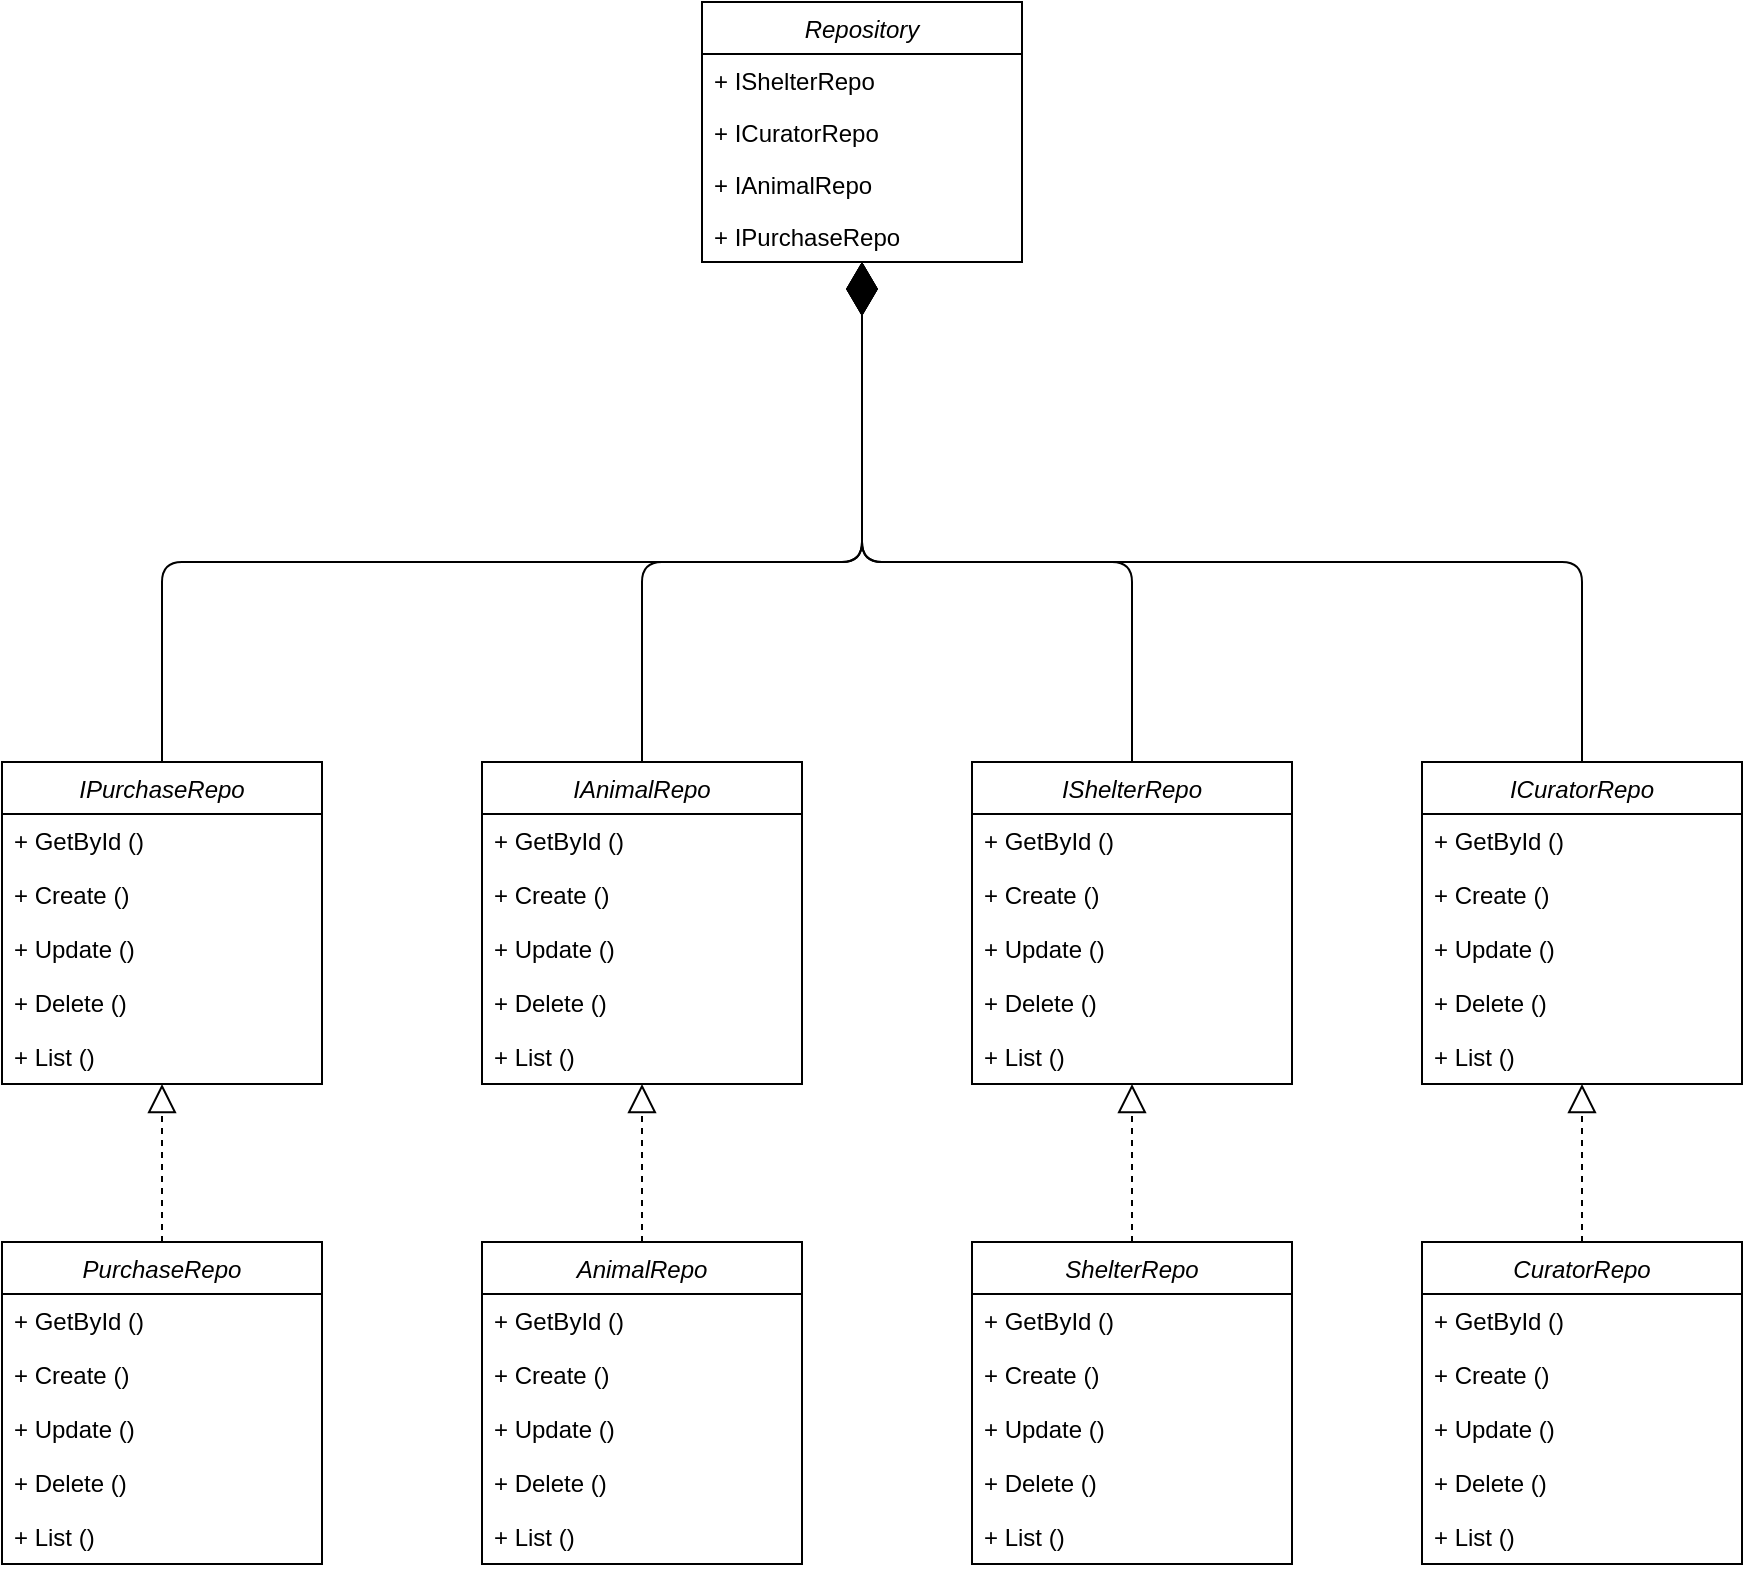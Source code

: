 <mxfile version="21.4.0" type="device">
  <diagram id="e6X06jenNM8Ow558dpSg" name="Page-1">
    <mxGraphModel dx="1900" dy="573" grid="1" gridSize="10" guides="1" tooltips="1" connect="1" arrows="1" fold="1" page="1" pageScale="1" pageWidth="850" pageHeight="1100" math="0" shadow="0">
      <root>
        <mxCell id="0" />
        <mxCell id="1" parent="0" />
        <mxCell id="2" value="Repository" style="swimlane;fontStyle=2;align=center;verticalAlign=top;childLayout=stackLayout;horizontal=1;startSize=26;horizontalStack=0;resizeParent=1;resizeLast=0;collapsible=1;marginBottom=0;rounded=0;shadow=0;strokeWidth=1;" parent="1" vertex="1">
          <mxGeometry x="210" y="270" width="160" height="130" as="geometry">
            <mxRectangle x="220" y="120" width="160" height="26" as="alternateBounds" />
          </mxGeometry>
        </mxCell>
        <mxCell id="5" value="+ IShelterRepo" style="text;align=left;verticalAlign=top;spacingLeft=4;spacingRight=4;overflow=hidden;rotatable=0;points=[[0,0.5],[1,0.5]];portConstraint=eastwest;rounded=0;shadow=0;html=0;" parent="2" vertex="1">
          <mxGeometry y="26" width="160" height="26" as="geometry" />
        </mxCell>
        <mxCell id="6" value="+ ICuratorRepo" style="text;align=left;verticalAlign=top;spacingLeft=4;spacingRight=4;overflow=hidden;rotatable=0;points=[[0,0.5],[1,0.5]];portConstraint=eastwest;rounded=0;shadow=0;html=0;" parent="2" vertex="1">
          <mxGeometry y="52" width="160" height="26" as="geometry" />
        </mxCell>
        <mxCell id="7" value="+ IAnimalRepo" style="text;align=left;verticalAlign=top;spacingLeft=4;spacingRight=4;overflow=hidden;rotatable=0;points=[[0,0.5],[1,0.5]];portConstraint=eastwest;rounded=0;shadow=0;html=0;" parent="2" vertex="1">
          <mxGeometry y="78" width="160" height="26" as="geometry" />
        </mxCell>
        <mxCell id="p2hM-GvdUSUydcueN7cy-118" value="+ IPurchaseRepo" style="text;align=left;verticalAlign=top;spacingLeft=4;spacingRight=4;overflow=hidden;rotatable=0;points=[[0,0.5],[1,0.5]];portConstraint=eastwest;rounded=0;shadow=0;html=0;" vertex="1" parent="2">
          <mxGeometry y="104" width="160" height="26" as="geometry" />
        </mxCell>
        <mxCell id="40" value="IShelterRepo" style="swimlane;fontStyle=2;align=center;verticalAlign=top;childLayout=stackLayout;horizontal=1;startSize=26;horizontalStack=0;resizeParent=1;resizeLast=0;collapsible=1;marginBottom=0;rounded=0;shadow=0;strokeWidth=1;" parent="1" vertex="1">
          <mxGeometry x="345" y="650" width="160" height="161" as="geometry">
            <mxRectangle x="220" y="120" width="160" height="26" as="alternateBounds" />
          </mxGeometry>
        </mxCell>
        <mxCell id="41" value="+ GetById ()" style="text;align=left;verticalAlign=top;spacingLeft=4;spacingRight=4;overflow=hidden;rotatable=0;points=[[0,0.5],[1,0.5]];portConstraint=eastwest;rounded=0;shadow=0;html=0;" parent="40" vertex="1">
          <mxGeometry y="26" width="160" height="27" as="geometry" />
        </mxCell>
        <mxCell id="45" value="+ Create ()" style="text;align=left;verticalAlign=top;spacingLeft=4;spacingRight=4;overflow=hidden;rotatable=0;points=[[0,0.5],[1,0.5]];portConstraint=eastwest;rounded=0;shadow=0;html=0;" parent="40" vertex="1">
          <mxGeometry y="53" width="160" height="27" as="geometry" />
        </mxCell>
        <mxCell id="44" value="+ Update ()" style="text;align=left;verticalAlign=top;spacingLeft=4;spacingRight=4;overflow=hidden;rotatable=0;points=[[0,0.5],[1,0.5]];portConstraint=eastwest;rounded=0;shadow=0;html=0;" parent="40" vertex="1">
          <mxGeometry y="80" width="160" height="27" as="geometry" />
        </mxCell>
        <mxCell id="43" value="+ Delete ()" style="text;align=left;verticalAlign=top;spacingLeft=4;spacingRight=4;overflow=hidden;rotatable=0;points=[[0,0.5],[1,0.5]];portConstraint=eastwest;rounded=0;shadow=0;html=0;" parent="40" vertex="1">
          <mxGeometry y="107" width="160" height="27" as="geometry" />
        </mxCell>
        <mxCell id="46" value="+ List ()" style="text;align=left;verticalAlign=top;spacingLeft=4;spacingRight=4;overflow=hidden;rotatable=0;points=[[0,0.5],[1,0.5]];portConstraint=eastwest;rounded=0;shadow=0;html=0;" parent="40" vertex="1">
          <mxGeometry y="134" width="160" height="27" as="geometry" />
        </mxCell>
        <mxCell id="47" value="ShelterRepo" style="swimlane;fontStyle=2;align=center;verticalAlign=top;childLayout=stackLayout;horizontal=1;startSize=26;horizontalStack=0;resizeParent=1;resizeLast=0;collapsible=1;marginBottom=0;rounded=0;shadow=0;strokeWidth=1;" parent="1" vertex="1">
          <mxGeometry x="345" y="890" width="160" height="161" as="geometry">
            <mxRectangle x="220" y="120" width="160" height="26" as="alternateBounds" />
          </mxGeometry>
        </mxCell>
        <mxCell id="53" value="+ GetById ()" style="text;align=left;verticalAlign=top;spacingLeft=4;spacingRight=4;overflow=hidden;rotatable=0;points=[[0,0.5],[1,0.5]];portConstraint=eastwest;rounded=0;shadow=0;html=0;" parent="47" vertex="1">
          <mxGeometry y="26" width="160" height="27" as="geometry" />
        </mxCell>
        <mxCell id="51" value="+ Create ()" style="text;align=left;verticalAlign=top;spacingLeft=4;spacingRight=4;overflow=hidden;rotatable=0;points=[[0,0.5],[1,0.5]];portConstraint=eastwest;rounded=0;shadow=0;html=0;" parent="47" vertex="1">
          <mxGeometry y="53" width="160" height="27" as="geometry" />
        </mxCell>
        <mxCell id="50" value="+ Update ()" style="text;align=left;verticalAlign=top;spacingLeft=4;spacingRight=4;overflow=hidden;rotatable=0;points=[[0,0.5],[1,0.5]];portConstraint=eastwest;rounded=0;shadow=0;html=0;" parent="47" vertex="1">
          <mxGeometry y="80" width="160" height="27" as="geometry" />
        </mxCell>
        <mxCell id="49" value="+ Delete ()" style="text;align=left;verticalAlign=top;spacingLeft=4;spacingRight=4;overflow=hidden;rotatable=0;points=[[0,0.5],[1,0.5]];portConstraint=eastwest;rounded=0;shadow=0;html=0;" parent="47" vertex="1">
          <mxGeometry y="107" width="160" height="27" as="geometry" />
        </mxCell>
        <mxCell id="52" value="+ List ()" style="text;align=left;verticalAlign=top;spacingLeft=4;spacingRight=4;overflow=hidden;rotatable=0;points=[[0,0.5],[1,0.5]];portConstraint=eastwest;rounded=0;shadow=0;html=0;" parent="47" vertex="1">
          <mxGeometry y="134" width="160" height="27" as="geometry" />
        </mxCell>
        <mxCell id="54" value="" style="endArrow=block;dashed=1;endFill=0;endSize=12;html=1;entryX=0.5;entryY=1;entryDx=0;entryDy=0;exitX=0.5;exitY=0;exitDx=0;exitDy=0;" parent="1" source="47" target="40" edge="1">
          <mxGeometry width="160" relative="1" as="geometry">
            <mxPoint x="525" y="920" as="sourcePoint" />
            <mxPoint x="685" y="920" as="targetPoint" />
          </mxGeometry>
        </mxCell>
        <mxCell id="55" value="" style="endArrow=diamondThin;endFill=1;endSize=24;html=1;exitX=0.5;exitY=0;exitDx=0;exitDy=0;entryX=0.5;entryY=1;entryDx=0;entryDy=0;" parent="1" source="40" target="2" edge="1">
          <mxGeometry width="160" relative="1" as="geometry">
            <mxPoint x="500" y="570" as="sourcePoint" />
            <mxPoint x="371" y="440" as="targetPoint" />
            <Array as="points">
              <mxPoint x="425" y="550" />
              <mxPoint x="290" y="550" />
              <mxPoint x="290" y="470" />
            </Array>
          </mxGeometry>
        </mxCell>
        <mxCell id="56" value="ICuratorRepo" style="swimlane;fontStyle=2;align=center;verticalAlign=top;childLayout=stackLayout;horizontal=1;startSize=26;horizontalStack=0;resizeParent=1;resizeLast=0;collapsible=1;marginBottom=0;rounded=0;shadow=0;strokeWidth=1;" parent="1" vertex="1">
          <mxGeometry x="570" y="650" width="160" height="161" as="geometry">
            <mxRectangle x="220" y="120" width="160" height="26" as="alternateBounds" />
          </mxGeometry>
        </mxCell>
        <mxCell id="57" value="+ GetById ()" style="text;align=left;verticalAlign=top;spacingLeft=4;spacingRight=4;overflow=hidden;rotatable=0;points=[[0,0.5],[1,0.5]];portConstraint=eastwest;rounded=0;shadow=0;html=0;" parent="56" vertex="1">
          <mxGeometry y="26" width="160" height="27" as="geometry" />
        </mxCell>
        <mxCell id="61" value="+ Create ()" style="text;align=left;verticalAlign=top;spacingLeft=4;spacingRight=4;overflow=hidden;rotatable=0;points=[[0,0.5],[1,0.5]];portConstraint=eastwest;rounded=0;shadow=0;html=0;" parent="56" vertex="1">
          <mxGeometry y="53" width="160" height="27" as="geometry" />
        </mxCell>
        <mxCell id="60" value="+ Update ()" style="text;align=left;verticalAlign=top;spacingLeft=4;spacingRight=4;overflow=hidden;rotatable=0;points=[[0,0.5],[1,0.5]];portConstraint=eastwest;rounded=0;shadow=0;html=0;" parent="56" vertex="1">
          <mxGeometry y="80" width="160" height="27" as="geometry" />
        </mxCell>
        <mxCell id="59" value="+ Delete ()" style="text;align=left;verticalAlign=top;spacingLeft=4;spacingRight=4;overflow=hidden;rotatable=0;points=[[0,0.5],[1,0.5]];portConstraint=eastwest;rounded=0;shadow=0;html=0;" parent="56" vertex="1">
          <mxGeometry y="107" width="160" height="27" as="geometry" />
        </mxCell>
        <mxCell id="62" value="+ List ()" style="text;align=left;verticalAlign=top;spacingLeft=4;spacingRight=4;overflow=hidden;rotatable=0;points=[[0,0.5],[1,0.5]];portConstraint=eastwest;rounded=0;shadow=0;html=0;" parent="56" vertex="1">
          <mxGeometry y="134" width="160" height="27" as="geometry" />
        </mxCell>
        <mxCell id="63" value="CuratorRepo" style="swimlane;fontStyle=2;align=center;verticalAlign=top;childLayout=stackLayout;horizontal=1;startSize=26;horizontalStack=0;resizeParent=1;resizeLast=0;collapsible=1;marginBottom=0;rounded=0;shadow=0;strokeWidth=1;" parent="1" vertex="1">
          <mxGeometry x="570" y="890" width="160" height="161" as="geometry">
            <mxRectangle x="220" y="120" width="160" height="26" as="alternateBounds" />
          </mxGeometry>
        </mxCell>
        <mxCell id="64" value="+ GetById ()" style="text;align=left;verticalAlign=top;spacingLeft=4;spacingRight=4;overflow=hidden;rotatable=0;points=[[0,0.5],[1,0.5]];portConstraint=eastwest;rounded=0;shadow=0;html=0;" parent="63" vertex="1">
          <mxGeometry y="26" width="160" height="27" as="geometry" />
        </mxCell>
        <mxCell id="68" value="+ Create ()" style="text;align=left;verticalAlign=top;spacingLeft=4;spacingRight=4;overflow=hidden;rotatable=0;points=[[0,0.5],[1,0.5]];portConstraint=eastwest;rounded=0;shadow=0;html=0;" parent="63" vertex="1">
          <mxGeometry y="53" width="160" height="27" as="geometry" />
        </mxCell>
        <mxCell id="67" value="+ Update ()" style="text;align=left;verticalAlign=top;spacingLeft=4;spacingRight=4;overflow=hidden;rotatable=0;points=[[0,0.5],[1,0.5]];portConstraint=eastwest;rounded=0;shadow=0;html=0;" parent="63" vertex="1">
          <mxGeometry y="80" width="160" height="27" as="geometry" />
        </mxCell>
        <mxCell id="66" value="+ Delete ()" style="text;align=left;verticalAlign=top;spacingLeft=4;spacingRight=4;overflow=hidden;rotatable=0;points=[[0,0.5],[1,0.5]];portConstraint=eastwest;rounded=0;shadow=0;html=0;" parent="63" vertex="1">
          <mxGeometry y="107" width="160" height="27" as="geometry" />
        </mxCell>
        <mxCell id="69" value="+ List ()" style="text;align=left;verticalAlign=top;spacingLeft=4;spacingRight=4;overflow=hidden;rotatable=0;points=[[0,0.5],[1,0.5]];portConstraint=eastwest;rounded=0;shadow=0;html=0;" parent="63" vertex="1">
          <mxGeometry y="134" width="160" height="27" as="geometry" />
        </mxCell>
        <mxCell id="70" value="" style="endArrow=block;dashed=1;endFill=0;endSize=12;html=1;entryX=0.5;entryY=1;entryDx=0;entryDy=0;exitX=0.5;exitY=0;exitDx=0;exitDy=0;" parent="1" source="63" target="56" edge="1">
          <mxGeometry width="160" relative="1" as="geometry">
            <mxPoint x="750" y="920" as="sourcePoint" />
            <mxPoint x="910" y="920" as="targetPoint" />
          </mxGeometry>
        </mxCell>
        <mxCell id="71" value="" style="endArrow=diamondThin;endFill=1;endSize=24;html=1;exitX=0.5;exitY=0;exitDx=0;exitDy=0;entryX=0.5;entryY=1;entryDx=0;entryDy=0;" parent="1" source="56" target="2" edge="1">
          <mxGeometry width="160" relative="1" as="geometry">
            <mxPoint x="620" y="520" as="sourcePoint" />
            <mxPoint x="530" y="480" as="targetPoint" />
            <Array as="points">
              <mxPoint x="650" y="550" />
              <mxPoint x="290" y="550" />
            </Array>
          </mxGeometry>
        </mxCell>
        <mxCell id="72" value="IAnimalRepo" style="swimlane;fontStyle=2;align=center;verticalAlign=top;childLayout=stackLayout;horizontal=1;startSize=26;horizontalStack=0;resizeParent=1;resizeLast=0;collapsible=1;marginBottom=0;rounded=0;shadow=0;strokeWidth=1;" parent="1" vertex="1">
          <mxGeometry x="100" y="650" width="160" height="161" as="geometry">
            <mxRectangle x="220" y="120" width="160" height="26" as="alternateBounds" />
          </mxGeometry>
        </mxCell>
        <mxCell id="78" value="+ GetById ()" style="text;align=left;verticalAlign=top;spacingLeft=4;spacingRight=4;overflow=hidden;rotatable=0;points=[[0,0.5],[1,0.5]];portConstraint=eastwest;rounded=0;shadow=0;html=0;" parent="72" vertex="1">
          <mxGeometry y="26" width="160" height="27" as="geometry" />
        </mxCell>
        <mxCell id="76" value="+ Create ()" style="text;align=left;verticalAlign=top;spacingLeft=4;spacingRight=4;overflow=hidden;rotatable=0;points=[[0,0.5],[1,0.5]];portConstraint=eastwest;rounded=0;shadow=0;html=0;" parent="72" vertex="1">
          <mxGeometry y="53" width="160" height="27" as="geometry" />
        </mxCell>
        <mxCell id="75" value="+ Update ()" style="text;align=left;verticalAlign=top;spacingLeft=4;spacingRight=4;overflow=hidden;rotatable=0;points=[[0,0.5],[1,0.5]];portConstraint=eastwest;rounded=0;shadow=0;html=0;" parent="72" vertex="1">
          <mxGeometry y="80" width="160" height="27" as="geometry" />
        </mxCell>
        <mxCell id="74" value="+ Delete ()" style="text;align=left;verticalAlign=top;spacingLeft=4;spacingRight=4;overflow=hidden;rotatable=0;points=[[0,0.5],[1,0.5]];portConstraint=eastwest;rounded=0;shadow=0;html=0;" parent="72" vertex="1">
          <mxGeometry y="107" width="160" height="27" as="geometry" />
        </mxCell>
        <mxCell id="77" value="+ List ()" style="text;align=left;verticalAlign=top;spacingLeft=4;spacingRight=4;overflow=hidden;rotatable=0;points=[[0,0.5],[1,0.5]];portConstraint=eastwest;rounded=0;shadow=0;html=0;" parent="72" vertex="1">
          <mxGeometry y="134" width="160" height="27" as="geometry" />
        </mxCell>
        <mxCell id="79" value="AnimalRepo" style="swimlane;fontStyle=2;align=center;verticalAlign=top;childLayout=stackLayout;horizontal=1;startSize=26;horizontalStack=0;resizeParent=1;resizeLast=0;collapsible=1;marginBottom=0;rounded=0;shadow=0;strokeWidth=1;" parent="1" vertex="1">
          <mxGeometry x="100" y="890" width="160" height="161" as="geometry">
            <mxRectangle x="220" y="120" width="160" height="26" as="alternateBounds" />
          </mxGeometry>
        </mxCell>
        <mxCell id="85" value="+ GetById ()" style="text;align=left;verticalAlign=top;spacingLeft=4;spacingRight=4;overflow=hidden;rotatable=0;points=[[0,0.5],[1,0.5]];portConstraint=eastwest;rounded=0;shadow=0;html=0;" parent="79" vertex="1">
          <mxGeometry y="26" width="160" height="27" as="geometry" />
        </mxCell>
        <mxCell id="83" value="+ Create ()" style="text;align=left;verticalAlign=top;spacingLeft=4;spacingRight=4;overflow=hidden;rotatable=0;points=[[0,0.5],[1,0.5]];portConstraint=eastwest;rounded=0;shadow=0;html=0;" parent="79" vertex="1">
          <mxGeometry y="53" width="160" height="27" as="geometry" />
        </mxCell>
        <mxCell id="82" value="+ Update ()" style="text;align=left;verticalAlign=top;spacingLeft=4;spacingRight=4;overflow=hidden;rotatable=0;points=[[0,0.5],[1,0.5]];portConstraint=eastwest;rounded=0;shadow=0;html=0;" parent="79" vertex="1">
          <mxGeometry y="80" width="160" height="27" as="geometry" />
        </mxCell>
        <mxCell id="81" value="+ Delete ()" style="text;align=left;verticalAlign=top;spacingLeft=4;spacingRight=4;overflow=hidden;rotatable=0;points=[[0,0.5],[1,0.5]];portConstraint=eastwest;rounded=0;shadow=0;html=0;" parent="79" vertex="1">
          <mxGeometry y="107" width="160" height="27" as="geometry" />
        </mxCell>
        <mxCell id="84" value="+ List ()" style="text;align=left;verticalAlign=top;spacingLeft=4;spacingRight=4;overflow=hidden;rotatable=0;points=[[0,0.5],[1,0.5]];portConstraint=eastwest;rounded=0;shadow=0;html=0;" parent="79" vertex="1">
          <mxGeometry y="134" width="160" height="27" as="geometry" />
        </mxCell>
        <mxCell id="86" value="" style="endArrow=block;dashed=1;endFill=0;endSize=12;html=1;entryX=0.5;entryY=1;entryDx=0;entryDy=0;exitX=0.5;exitY=0;exitDx=0;exitDy=0;" parent="1" source="79" target="72" edge="1">
          <mxGeometry width="160" relative="1" as="geometry">
            <mxPoint x="280" y="910" as="sourcePoint" />
            <mxPoint x="440" y="910" as="targetPoint" />
          </mxGeometry>
        </mxCell>
        <mxCell id="87" value="" style="endArrow=diamondThin;endFill=1;endSize=24;html=1;exitX=0.5;exitY=0;exitDx=0;exitDy=0;entryX=0.5;entryY=1;entryDx=0;entryDy=0;" parent="1" source="72" target="2" edge="1">
          <mxGeometry width="160" relative="1" as="geometry">
            <mxPoint x="740" y="510" as="sourcePoint" />
            <mxPoint x="340" y="480" as="targetPoint" />
            <Array as="points">
              <mxPoint x="180" y="550" />
              <mxPoint x="290" y="550" />
            </Array>
          </mxGeometry>
        </mxCell>
        <mxCell id="p2hM-GvdUSUydcueN7cy-90" value="IPurchaseRepo" style="swimlane;fontStyle=2;align=center;verticalAlign=top;childLayout=stackLayout;horizontal=1;startSize=26;horizontalStack=0;resizeParent=1;resizeLast=0;collapsible=1;marginBottom=0;rounded=0;shadow=0;strokeWidth=1;" vertex="1" parent="1">
          <mxGeometry x="-140" y="650" width="160" height="161" as="geometry">
            <mxRectangle x="220" y="120" width="160" height="26" as="alternateBounds" />
          </mxGeometry>
        </mxCell>
        <mxCell id="p2hM-GvdUSUydcueN7cy-91" value="+ GetById ()" style="text;align=left;verticalAlign=top;spacingLeft=4;spacingRight=4;overflow=hidden;rotatable=0;points=[[0,0.5],[1,0.5]];portConstraint=eastwest;rounded=0;shadow=0;html=0;" vertex="1" parent="p2hM-GvdUSUydcueN7cy-90">
          <mxGeometry y="26" width="160" height="27" as="geometry" />
        </mxCell>
        <mxCell id="p2hM-GvdUSUydcueN7cy-92" value="+ Create ()" style="text;align=left;verticalAlign=top;spacingLeft=4;spacingRight=4;overflow=hidden;rotatable=0;points=[[0,0.5],[1,0.5]];portConstraint=eastwest;rounded=0;shadow=0;html=0;" vertex="1" parent="p2hM-GvdUSUydcueN7cy-90">
          <mxGeometry y="53" width="160" height="27" as="geometry" />
        </mxCell>
        <mxCell id="p2hM-GvdUSUydcueN7cy-93" value="+ Update ()" style="text;align=left;verticalAlign=top;spacingLeft=4;spacingRight=4;overflow=hidden;rotatable=0;points=[[0,0.5],[1,0.5]];portConstraint=eastwest;rounded=0;shadow=0;html=0;" vertex="1" parent="p2hM-GvdUSUydcueN7cy-90">
          <mxGeometry y="80" width="160" height="27" as="geometry" />
        </mxCell>
        <mxCell id="p2hM-GvdUSUydcueN7cy-94" value="+ Delete ()" style="text;align=left;verticalAlign=top;spacingLeft=4;spacingRight=4;overflow=hidden;rotatable=0;points=[[0,0.5],[1,0.5]];portConstraint=eastwest;rounded=0;shadow=0;html=0;" vertex="1" parent="p2hM-GvdUSUydcueN7cy-90">
          <mxGeometry y="107" width="160" height="27" as="geometry" />
        </mxCell>
        <mxCell id="p2hM-GvdUSUydcueN7cy-95" value="+ List ()" style="text;align=left;verticalAlign=top;spacingLeft=4;spacingRight=4;overflow=hidden;rotatable=0;points=[[0,0.5],[1,0.5]];portConstraint=eastwest;rounded=0;shadow=0;html=0;" vertex="1" parent="p2hM-GvdUSUydcueN7cy-90">
          <mxGeometry y="134" width="160" height="27" as="geometry" />
        </mxCell>
        <mxCell id="p2hM-GvdUSUydcueN7cy-96" value="PurchaseRepo" style="swimlane;fontStyle=2;align=center;verticalAlign=top;childLayout=stackLayout;horizontal=1;startSize=26;horizontalStack=0;resizeParent=1;resizeLast=0;collapsible=1;marginBottom=0;rounded=0;shadow=0;strokeWidth=1;" vertex="1" parent="1">
          <mxGeometry x="-140" y="890" width="160" height="161" as="geometry">
            <mxRectangle x="220" y="120" width="160" height="26" as="alternateBounds" />
          </mxGeometry>
        </mxCell>
        <mxCell id="p2hM-GvdUSUydcueN7cy-97" value="+ GetById ()" style="text;align=left;verticalAlign=top;spacingLeft=4;spacingRight=4;overflow=hidden;rotatable=0;points=[[0,0.5],[1,0.5]];portConstraint=eastwest;rounded=0;shadow=0;html=0;" vertex="1" parent="p2hM-GvdUSUydcueN7cy-96">
          <mxGeometry y="26" width="160" height="27" as="geometry" />
        </mxCell>
        <mxCell id="p2hM-GvdUSUydcueN7cy-98" value="+ Create ()" style="text;align=left;verticalAlign=top;spacingLeft=4;spacingRight=4;overflow=hidden;rotatable=0;points=[[0,0.5],[1,0.5]];portConstraint=eastwest;rounded=0;shadow=0;html=0;" vertex="1" parent="p2hM-GvdUSUydcueN7cy-96">
          <mxGeometry y="53" width="160" height="27" as="geometry" />
        </mxCell>
        <mxCell id="p2hM-GvdUSUydcueN7cy-99" value="+ Update ()" style="text;align=left;verticalAlign=top;spacingLeft=4;spacingRight=4;overflow=hidden;rotatable=0;points=[[0,0.5],[1,0.5]];portConstraint=eastwest;rounded=0;shadow=0;html=0;" vertex="1" parent="p2hM-GvdUSUydcueN7cy-96">
          <mxGeometry y="80" width="160" height="27" as="geometry" />
        </mxCell>
        <mxCell id="p2hM-GvdUSUydcueN7cy-100" value="+ Delete ()" style="text;align=left;verticalAlign=top;spacingLeft=4;spacingRight=4;overflow=hidden;rotatable=0;points=[[0,0.5],[1,0.5]];portConstraint=eastwest;rounded=0;shadow=0;html=0;" vertex="1" parent="p2hM-GvdUSUydcueN7cy-96">
          <mxGeometry y="107" width="160" height="27" as="geometry" />
        </mxCell>
        <mxCell id="p2hM-GvdUSUydcueN7cy-101" value="+ List ()" style="text;align=left;verticalAlign=top;spacingLeft=4;spacingRight=4;overflow=hidden;rotatable=0;points=[[0,0.5],[1,0.5]];portConstraint=eastwest;rounded=0;shadow=0;html=0;" vertex="1" parent="p2hM-GvdUSUydcueN7cy-96">
          <mxGeometry y="134" width="160" height="27" as="geometry" />
        </mxCell>
        <mxCell id="p2hM-GvdUSUydcueN7cy-102" value="" style="endArrow=block;dashed=1;endFill=0;endSize=12;html=1;entryX=0.5;entryY=1;entryDx=0;entryDy=0;exitX=0.5;exitY=0;exitDx=0;exitDy=0;" edge="1" parent="1" source="p2hM-GvdUSUydcueN7cy-96" target="p2hM-GvdUSUydcueN7cy-90">
          <mxGeometry width="160" relative="1" as="geometry">
            <mxPoint x="40" y="910" as="sourcePoint" />
            <mxPoint x="200" y="910" as="targetPoint" />
          </mxGeometry>
        </mxCell>
        <mxCell id="p2hM-GvdUSUydcueN7cy-103" value="" style="endArrow=diamondThin;endFill=1;endSize=24;html=1;exitX=0.5;exitY=0;exitDx=0;exitDy=0;entryX=0.5;entryY=1;entryDx=0;entryDy=0;" edge="1" parent="1" source="p2hM-GvdUSUydcueN7cy-90" target="2">
          <mxGeometry width="160" relative="1" as="geometry">
            <mxPoint x="500" y="510" as="sourcePoint" />
            <mxPoint x="130" y="430" as="targetPoint" />
            <Array as="points">
              <mxPoint x="-60" y="550" />
              <mxPoint x="290" y="550" />
            </Array>
          </mxGeometry>
        </mxCell>
      </root>
    </mxGraphModel>
  </diagram>
</mxfile>
